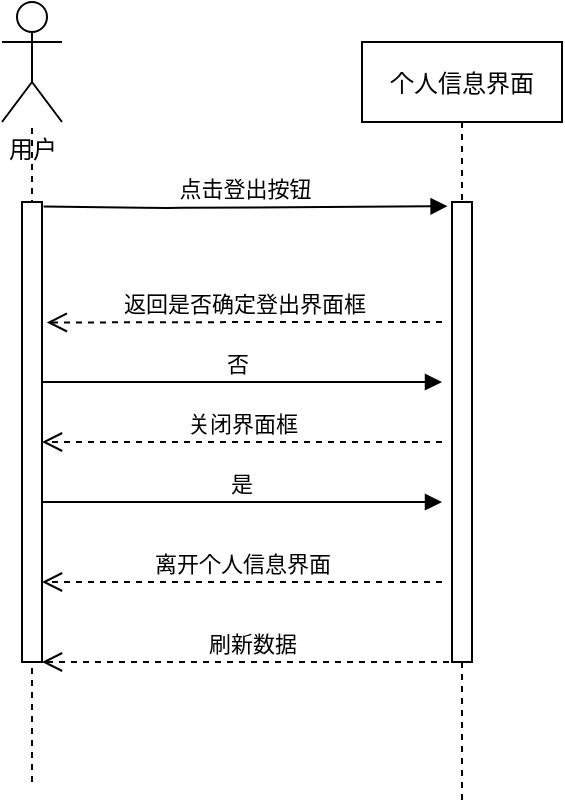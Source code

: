<mxfile version="14.6.1" type="github">
  <diagram id="s8f0CIC16aSMOhJNGhLJ" name="Page-1">
    <mxGraphModel dx="1038" dy="548" grid="1" gridSize="10" guides="1" tooltips="1" connect="1" arrows="1" fold="1" page="1" pageScale="1" pageWidth="827" pageHeight="1169" math="0" shadow="0">
      <root>
        <mxCell id="0" />
        <mxCell id="1" parent="0" />
        <mxCell id="7FV0GzH9AXjd8qyWBF3Z-1" value="个人信息界面" style="shape=umlLifeline;perimeter=lifelinePerimeter;container=1;collapsible=0;recursiveResize=0;rounded=0;shadow=0;strokeWidth=1;" vertex="1" parent="1">
          <mxGeometry x="350" y="90" width="100" height="380" as="geometry" />
        </mxCell>
        <mxCell id="7FV0GzH9AXjd8qyWBF3Z-2" value="" style="points=[];perimeter=orthogonalPerimeter;rounded=0;shadow=0;strokeWidth=1;" vertex="1" parent="7FV0GzH9AXjd8qyWBF3Z-1">
          <mxGeometry x="45" y="80" width="10" height="230" as="geometry" />
        </mxCell>
        <mxCell id="7FV0GzH9AXjd8qyWBF3Z-7" value="用户" style="shape=umlActor;verticalLabelPosition=bottom;verticalAlign=top;html=1;outlineConnect=0;fontStyle=0;fontFamily=Helvetica;" vertex="1" parent="1">
          <mxGeometry x="170" y="70" width="30" height="60" as="geometry" />
        </mxCell>
        <mxCell id="7FV0GzH9AXjd8qyWBF3Z-8" value="" style="endArrow=none;dashed=1;html=1;fontFamily=Helvetica;" edge="1" parent="1" target="7FV0GzH9AXjd8qyWBF3Z-7">
          <mxGeometry width="50" height="50" relative="1" as="geometry">
            <mxPoint x="185" y="460" as="sourcePoint" />
            <mxPoint x="184.5" y="160" as="targetPoint" />
          </mxGeometry>
        </mxCell>
        <mxCell id="7FV0GzH9AXjd8qyWBF3Z-9" value="" style="html=1;points=[];perimeter=orthogonalPerimeter;fontFamily=Helvetica;" vertex="1" parent="1">
          <mxGeometry x="180" y="170" width="10" height="230" as="geometry" />
        </mxCell>
        <mxCell id="7FV0GzH9AXjd8qyWBF3Z-10" value="点击登出按钮" style="verticalAlign=bottom;endArrow=block;shadow=0;strokeWidth=1;exitX=1.08;exitY=0.01;exitDx=0;exitDy=0;exitPerimeter=0;entryX=-0.22;entryY=0.009;entryDx=0;entryDy=0;entryPerimeter=0;" edge="1" parent="1" source="7FV0GzH9AXjd8qyWBF3Z-9" target="7FV0GzH9AXjd8qyWBF3Z-2">
          <mxGeometry relative="1" as="geometry">
            <mxPoint x="220" y="200.0" as="sourcePoint" />
            <mxPoint x="340" y="200" as="targetPoint" />
            <Array as="points">
              <mxPoint x="250" y="173" />
            </Array>
          </mxGeometry>
        </mxCell>
        <mxCell id="7FV0GzH9AXjd8qyWBF3Z-12" value="返回是否确定登出界面框" style="html=1;verticalAlign=bottom;endArrow=open;dashed=1;endSize=8;fontFamily=Helvetica;entryX=1.24;entryY=0.262;entryDx=0;entryDy=0;entryPerimeter=0;" edge="1" parent="1" target="7FV0GzH9AXjd8qyWBF3Z-9">
          <mxGeometry relative="1" as="geometry">
            <mxPoint x="390" y="230" as="sourcePoint" />
            <mxPoint x="200" y="230" as="targetPoint" />
            <Array as="points">
              <mxPoint x="310" y="230" />
            </Array>
          </mxGeometry>
        </mxCell>
        <mxCell id="7FV0GzH9AXjd8qyWBF3Z-13" value="离开个人信息界面" style="html=1;verticalAlign=bottom;endArrow=open;dashed=1;endSize=8;fontFamily=Helvetica;" edge="1" parent="1">
          <mxGeometry relative="1" as="geometry">
            <mxPoint x="390" y="360" as="sourcePoint" />
            <mxPoint x="190" y="360" as="targetPoint" />
            <Array as="points">
              <mxPoint x="268" y="360" />
            </Array>
          </mxGeometry>
        </mxCell>
        <mxCell id="7FV0GzH9AXjd8qyWBF3Z-15" value="刷新数据" style="html=1;verticalAlign=bottom;endArrow=open;dashed=1;endSize=8;fontFamily=Helvetica;" edge="1" parent="1" source="7FV0GzH9AXjd8qyWBF3Z-1">
          <mxGeometry relative="1" as="geometry">
            <mxPoint x="340" y="400" as="sourcePoint" />
            <mxPoint x="190" y="400" as="targetPoint" />
          </mxGeometry>
        </mxCell>
        <mxCell id="7FV0GzH9AXjd8qyWBF3Z-18" value="否" style="verticalAlign=bottom;endArrow=block;shadow=0;strokeWidth=1;entryX=-0.22;entryY=0.009;entryDx=0;entryDy=0;entryPerimeter=0;" edge="1" parent="1">
          <mxGeometry x="-0.02" relative="1" as="geometry">
            <mxPoint x="190" y="260" as="sourcePoint" />
            <mxPoint x="390.0" y="260.0" as="targetPoint" />
            <Array as="points" />
            <mxPoint as="offset" />
          </mxGeometry>
        </mxCell>
        <mxCell id="7FV0GzH9AXjd8qyWBF3Z-24" value="是" style="verticalAlign=bottom;endArrow=block;shadow=0;strokeWidth=1;entryX=-0.22;entryY=0.009;entryDx=0;entryDy=0;entryPerimeter=0;" edge="1" parent="1">
          <mxGeometry relative="1" as="geometry">
            <mxPoint x="190" y="320" as="sourcePoint" />
            <mxPoint x="390" y="320" as="targetPoint" />
            <Array as="points" />
            <mxPoint as="offset" />
          </mxGeometry>
        </mxCell>
        <mxCell id="7FV0GzH9AXjd8qyWBF3Z-25" value="关闭界面框" style="html=1;verticalAlign=bottom;endArrow=open;dashed=1;endSize=8;fontFamily=Helvetica;" edge="1" parent="1">
          <mxGeometry relative="1" as="geometry">
            <mxPoint x="390" y="290" as="sourcePoint" />
            <mxPoint x="190" y="290" as="targetPoint" />
            <Array as="points">
              <mxPoint x="268" y="290" />
            </Array>
          </mxGeometry>
        </mxCell>
      </root>
    </mxGraphModel>
  </diagram>
</mxfile>
